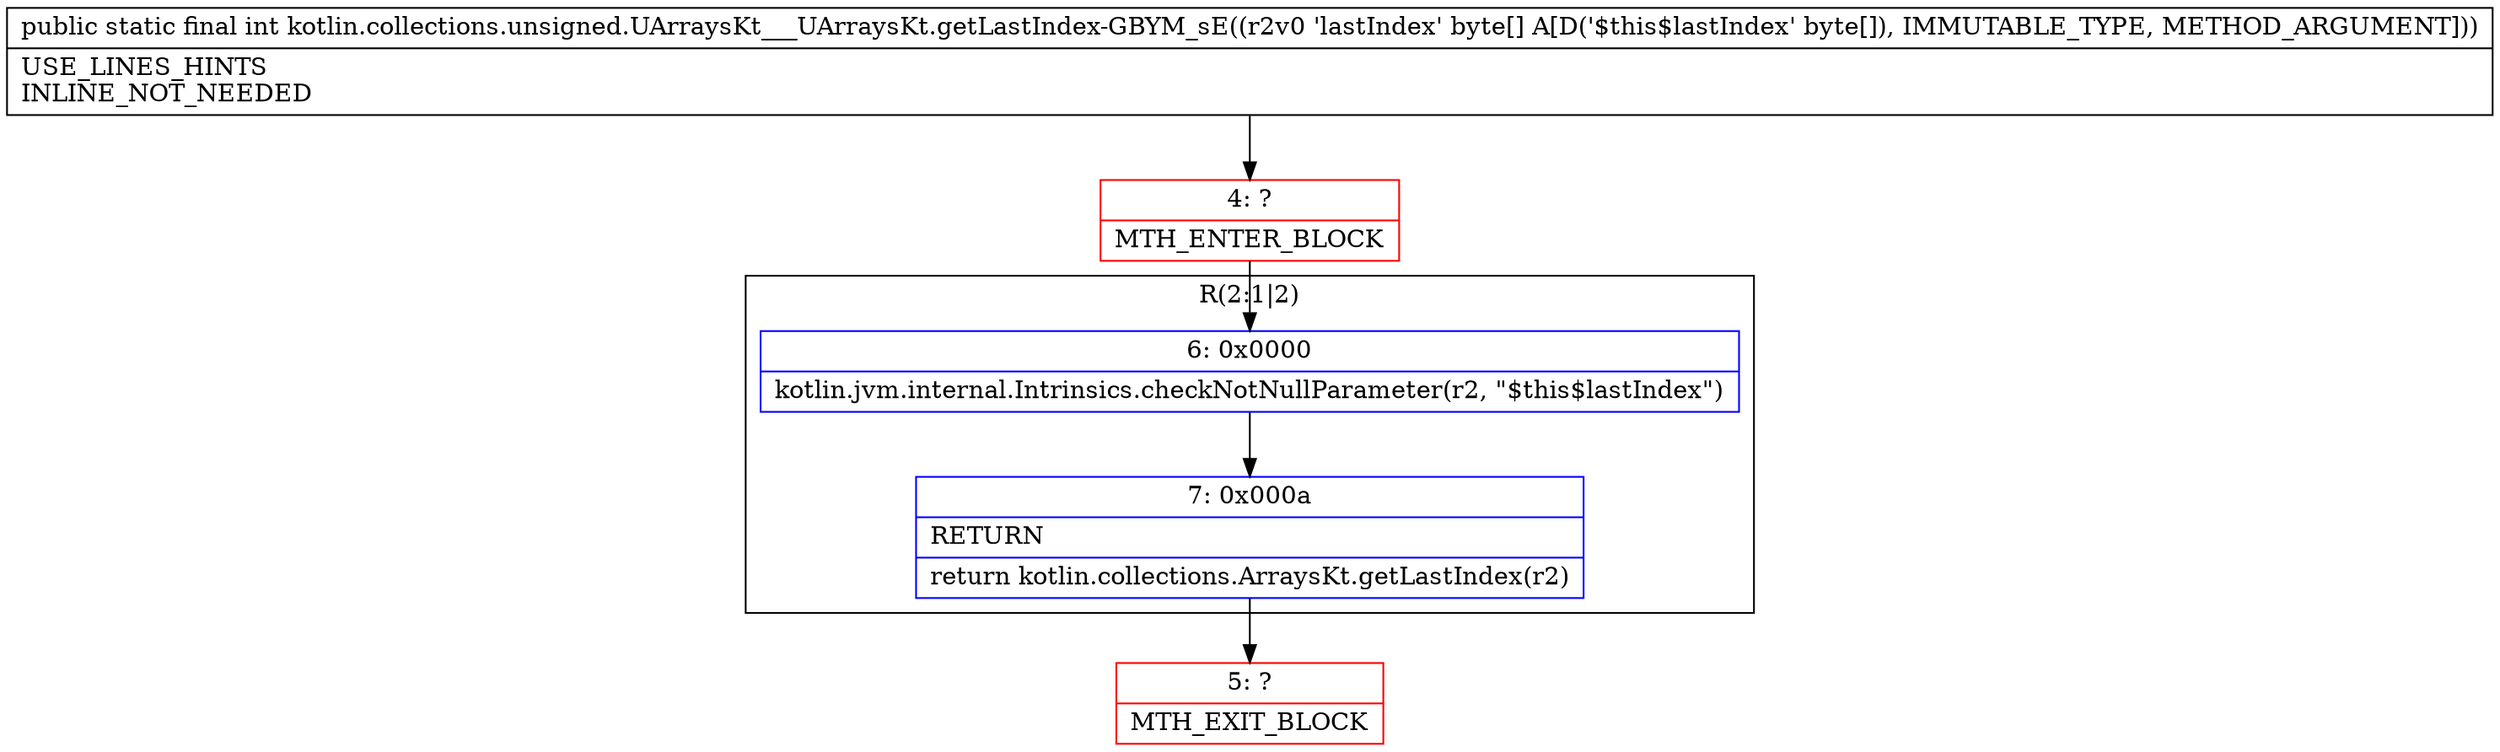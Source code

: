 digraph "CFG forkotlin.collections.unsigned.UArraysKt___UArraysKt.getLastIndex\-GBYM_sE([B)I" {
subgraph cluster_Region_1485587784 {
label = "R(2:1|2)";
node [shape=record,color=blue];
Node_6 [shape=record,label="{6\:\ 0x0000|kotlin.jvm.internal.Intrinsics.checkNotNullParameter(r2, \"$this$lastIndex\")\l}"];
Node_7 [shape=record,label="{7\:\ 0x000a|RETURN\l|return kotlin.collections.ArraysKt.getLastIndex(r2)\l}"];
}
Node_4 [shape=record,color=red,label="{4\:\ ?|MTH_ENTER_BLOCK\l}"];
Node_5 [shape=record,color=red,label="{5\:\ ?|MTH_EXIT_BLOCK\l}"];
MethodNode[shape=record,label="{public static final int kotlin.collections.unsigned.UArraysKt___UArraysKt.getLastIndex\-GBYM_sE((r2v0 'lastIndex' byte[] A[D('$this$lastIndex' byte[]), IMMUTABLE_TYPE, METHOD_ARGUMENT]))  | USE_LINES_HINTS\lINLINE_NOT_NEEDED\l}"];
MethodNode -> Node_4;Node_6 -> Node_7;
Node_7 -> Node_5;
Node_4 -> Node_6;
}

